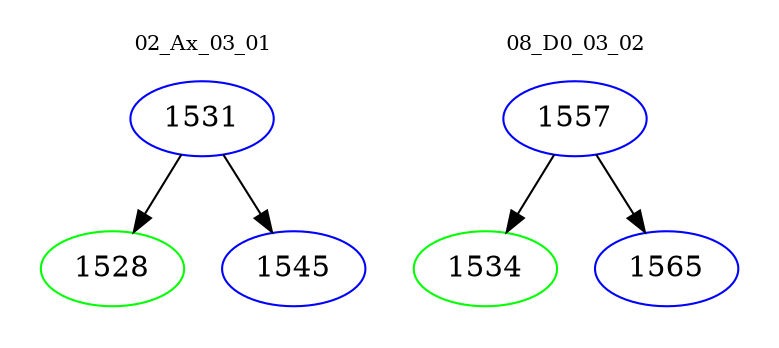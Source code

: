digraph{
subgraph cluster_0 {
color = white
label = "02_Ax_03_01";
fontsize=10;
T0_1531 [label="1531", color="blue"]
T0_1531 -> T0_1528 [color="black"]
T0_1528 [label="1528", color="green"]
T0_1531 -> T0_1545 [color="black"]
T0_1545 [label="1545", color="blue"]
}
subgraph cluster_1 {
color = white
label = "08_D0_03_02";
fontsize=10;
T1_1557 [label="1557", color="blue"]
T1_1557 -> T1_1534 [color="black"]
T1_1534 [label="1534", color="green"]
T1_1557 -> T1_1565 [color="black"]
T1_1565 [label="1565", color="blue"]
}
}
